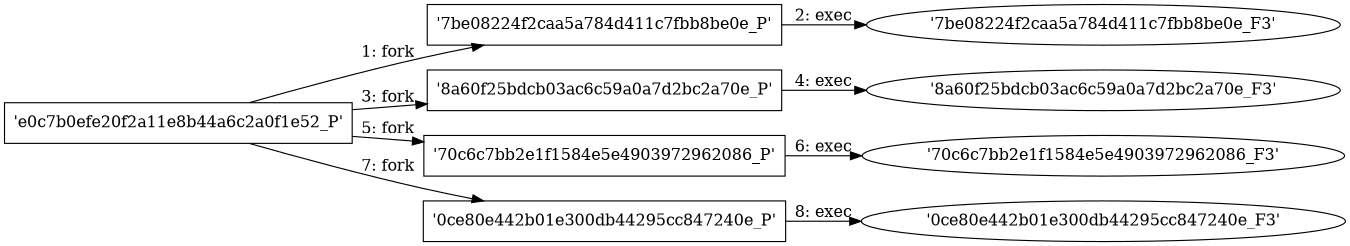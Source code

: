 digraph "D:\Learning\Paper\apt\基于CTI的攻击预警\Dataset\攻击图\ASGfromALLCTI\Threat Source newsletter (May 12, 2022) — Mandatory MFA adoption is great, but is it too late.dot" {
rankdir="LR"
size="9"
fixedsize="false"
splines="true"
nodesep=0.3
ranksep=0
fontsize=10
overlap="scalexy"
engine= "neato"
	"'e0c7b0efe20f2a11e8b44a6c2a0f1e52_P'" [node_type=Process shape=box]
	"'7be08224f2caa5a784d411c7fbb8be0e_P'" [node_type=Process shape=box]
	"'e0c7b0efe20f2a11e8b44a6c2a0f1e52_P'" -> "'7be08224f2caa5a784d411c7fbb8be0e_P'" [label="1: fork"]
	"'7be08224f2caa5a784d411c7fbb8be0e_P'" [node_type=Process shape=box]
	"'7be08224f2caa5a784d411c7fbb8be0e_F3'" [node_type=File shape=ellipse]
	"'7be08224f2caa5a784d411c7fbb8be0e_P'" -> "'7be08224f2caa5a784d411c7fbb8be0e_F3'" [label="2: exec"]
	"'e0c7b0efe20f2a11e8b44a6c2a0f1e52_P'" [node_type=Process shape=box]
	"'8a60f25bdcb03ac6c59a0a7d2bc2a70e_P'" [node_type=Process shape=box]
	"'e0c7b0efe20f2a11e8b44a6c2a0f1e52_P'" -> "'8a60f25bdcb03ac6c59a0a7d2bc2a70e_P'" [label="3: fork"]
	"'8a60f25bdcb03ac6c59a0a7d2bc2a70e_P'" [node_type=Process shape=box]
	"'8a60f25bdcb03ac6c59a0a7d2bc2a70e_F3'" [node_type=File shape=ellipse]
	"'8a60f25bdcb03ac6c59a0a7d2bc2a70e_P'" -> "'8a60f25bdcb03ac6c59a0a7d2bc2a70e_F3'" [label="4: exec"]
	"'e0c7b0efe20f2a11e8b44a6c2a0f1e52_P'" [node_type=Process shape=box]
	"'70c6c7bb2e1f1584e5e4903972962086_P'" [node_type=Process shape=box]
	"'e0c7b0efe20f2a11e8b44a6c2a0f1e52_P'" -> "'70c6c7bb2e1f1584e5e4903972962086_P'" [label="5: fork"]
	"'70c6c7bb2e1f1584e5e4903972962086_P'" [node_type=Process shape=box]
	"'70c6c7bb2e1f1584e5e4903972962086_F3'" [node_type=File shape=ellipse]
	"'70c6c7bb2e1f1584e5e4903972962086_P'" -> "'70c6c7bb2e1f1584e5e4903972962086_F3'" [label="6: exec"]
	"'e0c7b0efe20f2a11e8b44a6c2a0f1e52_P'" [node_type=Process shape=box]
	"'0ce80e442b01e300db44295cc847240e_P'" [node_type=Process shape=box]
	"'e0c7b0efe20f2a11e8b44a6c2a0f1e52_P'" -> "'0ce80e442b01e300db44295cc847240e_P'" [label="7: fork"]
	"'0ce80e442b01e300db44295cc847240e_P'" [node_type=Process shape=box]
	"'0ce80e442b01e300db44295cc847240e_F3'" [node_type=File shape=ellipse]
	"'0ce80e442b01e300db44295cc847240e_P'" -> "'0ce80e442b01e300db44295cc847240e_F3'" [label="8: exec"]
}
